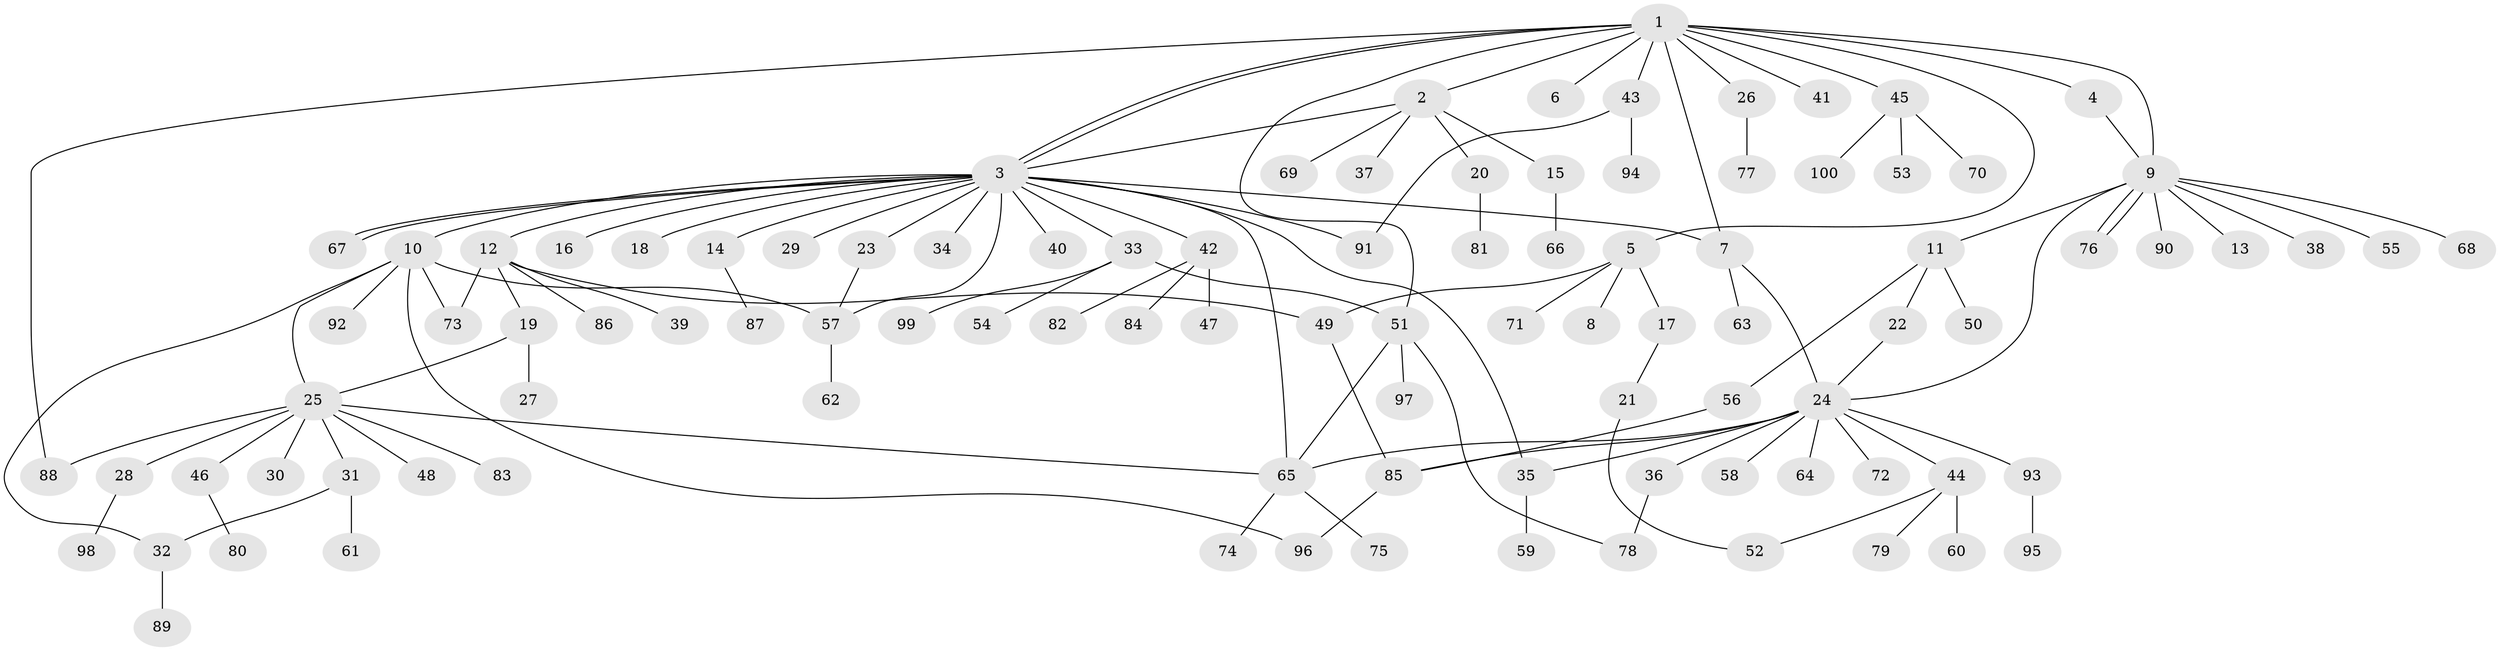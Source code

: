 // Generated by graph-tools (version 1.1) at 2025/11/02/21/25 10:11:08]
// undirected, 100 vertices, 125 edges
graph export_dot {
graph [start="1"]
  node [color=gray90,style=filled];
  1;
  2;
  3;
  4;
  5;
  6;
  7;
  8;
  9;
  10;
  11;
  12;
  13;
  14;
  15;
  16;
  17;
  18;
  19;
  20;
  21;
  22;
  23;
  24;
  25;
  26;
  27;
  28;
  29;
  30;
  31;
  32;
  33;
  34;
  35;
  36;
  37;
  38;
  39;
  40;
  41;
  42;
  43;
  44;
  45;
  46;
  47;
  48;
  49;
  50;
  51;
  52;
  53;
  54;
  55;
  56;
  57;
  58;
  59;
  60;
  61;
  62;
  63;
  64;
  65;
  66;
  67;
  68;
  69;
  70;
  71;
  72;
  73;
  74;
  75;
  76;
  77;
  78;
  79;
  80;
  81;
  82;
  83;
  84;
  85;
  86;
  87;
  88;
  89;
  90;
  91;
  92;
  93;
  94;
  95;
  96;
  97;
  98;
  99;
  100;
  1 -- 2;
  1 -- 3;
  1 -- 3;
  1 -- 4;
  1 -- 5;
  1 -- 6;
  1 -- 7;
  1 -- 9;
  1 -- 26;
  1 -- 41;
  1 -- 43;
  1 -- 45;
  1 -- 51;
  1 -- 88;
  2 -- 3;
  2 -- 15;
  2 -- 20;
  2 -- 37;
  2 -- 69;
  3 -- 7;
  3 -- 10;
  3 -- 12;
  3 -- 14;
  3 -- 16;
  3 -- 18;
  3 -- 23;
  3 -- 29;
  3 -- 33;
  3 -- 34;
  3 -- 35;
  3 -- 40;
  3 -- 42;
  3 -- 57;
  3 -- 65;
  3 -- 67;
  3 -- 67;
  3 -- 91;
  4 -- 9;
  5 -- 8;
  5 -- 17;
  5 -- 49;
  5 -- 71;
  7 -- 24;
  7 -- 63;
  9 -- 11;
  9 -- 13;
  9 -- 24;
  9 -- 38;
  9 -- 55;
  9 -- 68;
  9 -- 76;
  9 -- 76;
  9 -- 90;
  10 -- 25;
  10 -- 32;
  10 -- 57;
  10 -- 73;
  10 -- 92;
  10 -- 96;
  11 -- 22;
  11 -- 50;
  11 -- 56;
  12 -- 19;
  12 -- 39;
  12 -- 49;
  12 -- 73;
  12 -- 86;
  14 -- 87;
  15 -- 66;
  17 -- 21;
  19 -- 25;
  19 -- 27;
  20 -- 81;
  21 -- 52;
  22 -- 24;
  23 -- 57;
  24 -- 35;
  24 -- 36;
  24 -- 44;
  24 -- 58;
  24 -- 64;
  24 -- 65;
  24 -- 72;
  24 -- 85;
  24 -- 93;
  25 -- 28;
  25 -- 30;
  25 -- 31;
  25 -- 46;
  25 -- 48;
  25 -- 65;
  25 -- 83;
  25 -- 88;
  26 -- 77;
  28 -- 98;
  31 -- 32;
  31 -- 61;
  32 -- 89;
  33 -- 51;
  33 -- 54;
  33 -- 99;
  35 -- 59;
  36 -- 78;
  42 -- 47;
  42 -- 82;
  42 -- 84;
  43 -- 91;
  43 -- 94;
  44 -- 52;
  44 -- 60;
  44 -- 79;
  45 -- 53;
  45 -- 70;
  45 -- 100;
  46 -- 80;
  49 -- 85;
  51 -- 65;
  51 -- 78;
  51 -- 97;
  56 -- 85;
  57 -- 62;
  65 -- 74;
  65 -- 75;
  85 -- 96;
  93 -- 95;
}
